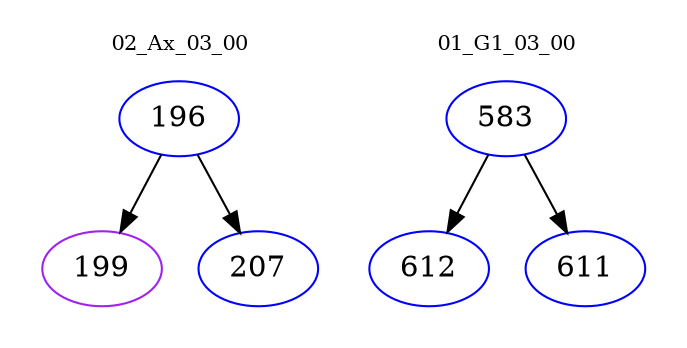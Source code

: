 digraph{
subgraph cluster_0 {
color = white
label = "02_Ax_03_00";
fontsize=10;
T0_196 [label="196", color="blue"]
T0_196 -> T0_199 [color="black"]
T0_199 [label="199", color="purple"]
T0_196 -> T0_207 [color="black"]
T0_207 [label="207", color="blue"]
}
subgraph cluster_1 {
color = white
label = "01_G1_03_00";
fontsize=10;
T1_583 [label="583", color="blue"]
T1_583 -> T1_612 [color="black"]
T1_612 [label="612", color="blue"]
T1_583 -> T1_611 [color="black"]
T1_611 [label="611", color="blue"]
}
}
